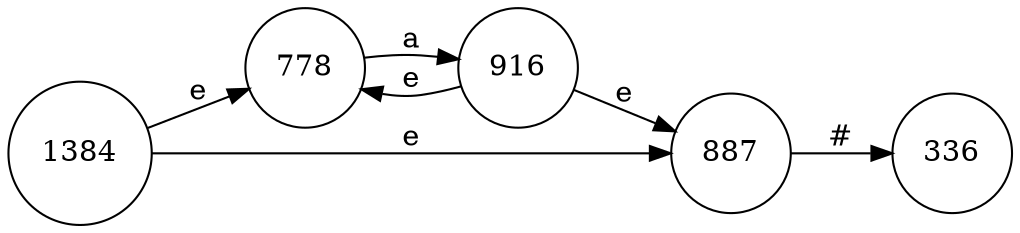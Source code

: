 digraph finite_state_machine {
	rankdir=LR size="8,5"
	node [shape=circle]
	1384 -> 778 [label=e
]
	1384 -> 887 [label=e
]
	778 -> 916 [label=a
]
	887 -> 336 [label="#
"]
	916 -> 778 [label=e
]
	916 -> 887 [label=e
]
}
